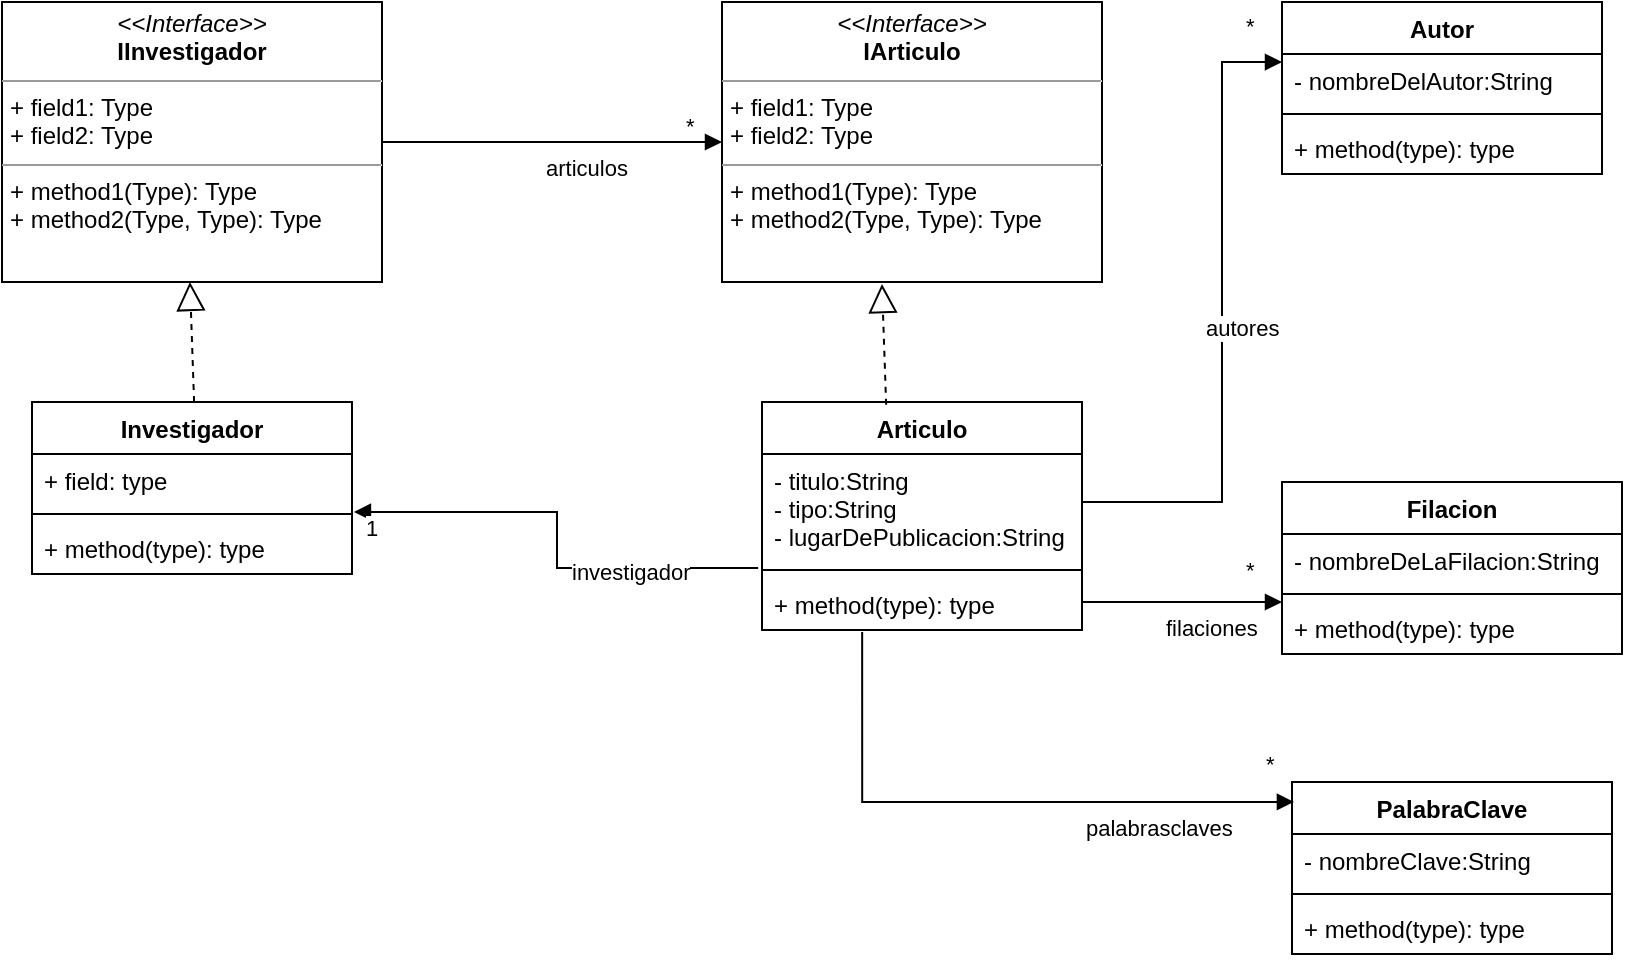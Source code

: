<mxfile version="20.5.1" type="github">
  <diagram id="C5RBs43oDa-KdzZeNtuy" name="Page-1">
    <mxGraphModel dx="868" dy="450" grid="1" gridSize="10" guides="1" tooltips="1" connect="1" arrows="1" fold="1" page="1" pageScale="1" pageWidth="827" pageHeight="1169" math="0" shadow="0">
      <root>
        <mxCell id="WIyWlLk6GJQsqaUBKTNV-0" />
        <mxCell id="WIyWlLk6GJQsqaUBKTNV-1" parent="WIyWlLk6GJQsqaUBKTNV-0" />
        <mxCell id="X21HdPi5UFmqi_G0laHA-0" value="&lt;p style=&quot;margin:0px;margin-top:4px;text-align:center;&quot;&gt;&lt;i&gt;&amp;lt;&amp;lt;Interface&amp;gt;&amp;gt;&lt;/i&gt;&lt;br&gt;&lt;b&gt;IInvestigador&lt;/b&gt;&lt;/p&gt;&lt;hr size=&quot;1&quot;&gt;&lt;p style=&quot;margin:0px;margin-left:4px;&quot;&gt;+ field1: Type&lt;br&gt;+ field2: Type&lt;/p&gt;&lt;hr size=&quot;1&quot;&gt;&lt;p style=&quot;margin:0px;margin-left:4px;&quot;&gt;+ method1(Type): Type&lt;br&gt;+ method2(Type, Type): Type&lt;/p&gt;" style="verticalAlign=top;align=left;overflow=fill;fontSize=12;fontFamily=Helvetica;html=1;" vertex="1" parent="WIyWlLk6GJQsqaUBKTNV-1">
          <mxGeometry x="80" y="160" width="190" height="140" as="geometry" />
        </mxCell>
        <mxCell id="X21HdPi5UFmqi_G0laHA-1" value="&lt;p style=&quot;margin:0px;margin-top:4px;text-align:center;&quot;&gt;&lt;i&gt;&amp;lt;&amp;lt;Interface&amp;gt;&amp;gt;&lt;/i&gt;&lt;br&gt;&lt;b&gt;IArticulo&lt;/b&gt;&lt;/p&gt;&lt;hr size=&quot;1&quot;&gt;&lt;p style=&quot;margin:0px;margin-left:4px;&quot;&gt;+ field1: Type&lt;br&gt;+ field2: Type&lt;/p&gt;&lt;hr size=&quot;1&quot;&gt;&lt;p style=&quot;margin:0px;margin-left:4px;&quot;&gt;+ method1(Type): Type&lt;br&gt;+ method2(Type, Type): Type&lt;/p&gt;" style="verticalAlign=top;align=left;overflow=fill;fontSize=12;fontFamily=Helvetica;html=1;" vertex="1" parent="WIyWlLk6GJQsqaUBKTNV-1">
          <mxGeometry x="440" y="160" width="190" height="140" as="geometry" />
        </mxCell>
        <mxCell id="X21HdPi5UFmqi_G0laHA-2" value="articulos" style="endArrow=block;endFill=1;html=1;edgeStyle=orthogonalEdgeStyle;align=left;verticalAlign=top;rounded=0;entryX=0;entryY=0.5;entryDx=0;entryDy=0;exitX=1;exitY=0.5;exitDx=0;exitDy=0;" edge="1" parent="WIyWlLk6GJQsqaUBKTNV-1" source="X21HdPi5UFmqi_G0laHA-0" target="X21HdPi5UFmqi_G0laHA-1">
          <mxGeometry x="-0.059" relative="1" as="geometry">
            <mxPoint x="290" y="229.5" as="sourcePoint" />
            <mxPoint x="450" y="229.5" as="targetPoint" />
            <mxPoint as="offset" />
          </mxGeometry>
        </mxCell>
        <mxCell id="X21HdPi5UFmqi_G0laHA-3" value="*" style="edgeLabel;resizable=0;html=1;align=left;verticalAlign=bottom;" connectable="0" vertex="1" parent="X21HdPi5UFmqi_G0laHA-2">
          <mxGeometry x="-1" relative="1" as="geometry">
            <mxPoint x="150" as="offset" />
          </mxGeometry>
        </mxCell>
        <mxCell id="X21HdPi5UFmqi_G0laHA-4" value="Articulo" style="swimlane;fontStyle=1;align=center;verticalAlign=top;childLayout=stackLayout;horizontal=1;startSize=26;horizontalStack=0;resizeParent=1;resizeParentMax=0;resizeLast=0;collapsible=1;marginBottom=0;" vertex="1" parent="WIyWlLk6GJQsqaUBKTNV-1">
          <mxGeometry x="460" y="360" width="160" height="114" as="geometry" />
        </mxCell>
        <mxCell id="X21HdPi5UFmqi_G0laHA-5" value="- titulo:String&#xa;- tipo:String&#xa;- lugarDePublicacion:String&#xa;" style="text;strokeColor=none;fillColor=none;align=left;verticalAlign=top;spacingLeft=4;spacingRight=4;overflow=hidden;rotatable=0;points=[[0,0.5],[1,0.5]];portConstraint=eastwest;" vertex="1" parent="X21HdPi5UFmqi_G0laHA-4">
          <mxGeometry y="26" width="160" height="54" as="geometry" />
        </mxCell>
        <mxCell id="X21HdPi5UFmqi_G0laHA-6" value="" style="line;strokeWidth=1;fillColor=none;align=left;verticalAlign=middle;spacingTop=-1;spacingLeft=3;spacingRight=3;rotatable=0;labelPosition=right;points=[];portConstraint=eastwest;strokeColor=inherit;" vertex="1" parent="X21HdPi5UFmqi_G0laHA-4">
          <mxGeometry y="80" width="160" height="8" as="geometry" />
        </mxCell>
        <mxCell id="X21HdPi5UFmqi_G0laHA-7" value="+ method(type): type" style="text;strokeColor=none;fillColor=none;align=left;verticalAlign=top;spacingLeft=4;spacingRight=4;overflow=hidden;rotatable=0;points=[[0,0.5],[1,0.5]];portConstraint=eastwest;" vertex="1" parent="X21HdPi5UFmqi_G0laHA-4">
          <mxGeometry y="88" width="160" height="26" as="geometry" />
        </mxCell>
        <mxCell id="X21HdPi5UFmqi_G0laHA-8" value="" style="endArrow=block;dashed=1;endFill=0;endSize=12;html=1;rounded=0;entryX=0.421;entryY=1.007;entryDx=0;entryDy=0;entryPerimeter=0;exitX=0.388;exitY=0.012;exitDx=0;exitDy=0;exitPerimeter=0;" edge="1" parent="WIyWlLk6GJQsqaUBKTNV-1" source="X21HdPi5UFmqi_G0laHA-4" target="X21HdPi5UFmqi_G0laHA-1">
          <mxGeometry width="160" relative="1" as="geometry">
            <mxPoint x="535" y="350" as="sourcePoint" />
            <mxPoint x="490" y="380" as="targetPoint" />
            <Array as="points" />
          </mxGeometry>
        </mxCell>
        <mxCell id="X21HdPi5UFmqi_G0laHA-9" value="Investigador" style="swimlane;fontStyle=1;align=center;verticalAlign=top;childLayout=stackLayout;horizontal=1;startSize=26;horizontalStack=0;resizeParent=1;resizeParentMax=0;resizeLast=0;collapsible=1;marginBottom=0;" vertex="1" parent="WIyWlLk6GJQsqaUBKTNV-1">
          <mxGeometry x="95" y="360" width="160" height="86" as="geometry" />
        </mxCell>
        <mxCell id="X21HdPi5UFmqi_G0laHA-10" value="+ field: type" style="text;strokeColor=none;fillColor=none;align=left;verticalAlign=top;spacingLeft=4;spacingRight=4;overflow=hidden;rotatable=0;points=[[0,0.5],[1,0.5]];portConstraint=eastwest;" vertex="1" parent="X21HdPi5UFmqi_G0laHA-9">
          <mxGeometry y="26" width="160" height="26" as="geometry" />
        </mxCell>
        <mxCell id="X21HdPi5UFmqi_G0laHA-11" value="" style="line;strokeWidth=1;fillColor=none;align=left;verticalAlign=middle;spacingTop=-1;spacingLeft=3;spacingRight=3;rotatable=0;labelPosition=right;points=[];portConstraint=eastwest;strokeColor=inherit;" vertex="1" parent="X21HdPi5UFmqi_G0laHA-9">
          <mxGeometry y="52" width="160" height="8" as="geometry" />
        </mxCell>
        <mxCell id="X21HdPi5UFmqi_G0laHA-12" value="+ method(type): type" style="text;strokeColor=none;fillColor=none;align=left;verticalAlign=top;spacingLeft=4;spacingRight=4;overflow=hidden;rotatable=0;points=[[0,0.5],[1,0.5]];portConstraint=eastwest;" vertex="1" parent="X21HdPi5UFmqi_G0laHA-9">
          <mxGeometry y="60" width="160" height="26" as="geometry" />
        </mxCell>
        <mxCell id="X21HdPi5UFmqi_G0laHA-14" value="" style="endArrow=block;dashed=1;endFill=0;endSize=12;html=1;rounded=0;entryX=0.421;entryY=1.007;entryDx=0;entryDy=0;entryPerimeter=0;exitX=0.388;exitY=0.012;exitDx=0;exitDy=0;exitPerimeter=0;" edge="1" parent="WIyWlLk6GJQsqaUBKTNV-1">
          <mxGeometry width="160" relative="1" as="geometry">
            <mxPoint x="176.05" y="360.002" as="sourcePoint" />
            <mxPoint x="173.96" y="299.95" as="targetPoint" />
            <Array as="points" />
          </mxGeometry>
        </mxCell>
        <mxCell id="X21HdPi5UFmqi_G0laHA-15" value="investigador" style="endArrow=block;endFill=1;html=1;edgeStyle=orthogonalEdgeStyle;align=left;verticalAlign=top;rounded=0;entryX=1.006;entryY=1.115;entryDx=0;entryDy=0;entryPerimeter=0;exitX=-0.012;exitY=-0.192;exitDx=0;exitDy=0;exitPerimeter=0;" edge="1" parent="WIyWlLk6GJQsqaUBKTNV-1" source="X21HdPi5UFmqi_G0laHA-7" target="X21HdPi5UFmqi_G0laHA-10">
          <mxGeometry x="-0.029" y="-5" relative="1" as="geometry">
            <mxPoint x="450" y="480" as="sourcePoint" />
            <mxPoint x="300" y="460" as="targetPoint" />
            <Array as="points" />
            <mxPoint as="offset" />
          </mxGeometry>
        </mxCell>
        <mxCell id="X21HdPi5UFmqi_G0laHA-16" value="1" style="edgeLabel;resizable=0;html=1;align=left;verticalAlign=bottom;" connectable="0" vertex="1" parent="X21HdPi5UFmqi_G0laHA-15">
          <mxGeometry x="-1" relative="1" as="geometry">
            <mxPoint x="-198" y="-12" as="offset" />
          </mxGeometry>
        </mxCell>
        <mxCell id="X21HdPi5UFmqi_G0laHA-18" value="Autor" style="swimlane;fontStyle=1;align=center;verticalAlign=top;childLayout=stackLayout;horizontal=1;startSize=26;horizontalStack=0;resizeParent=1;resizeParentMax=0;resizeLast=0;collapsible=1;marginBottom=0;" vertex="1" parent="WIyWlLk6GJQsqaUBKTNV-1">
          <mxGeometry x="720" y="160" width="160" height="86" as="geometry" />
        </mxCell>
        <mxCell id="X21HdPi5UFmqi_G0laHA-19" value="- nombreDelAutor:String&#xa;" style="text;strokeColor=none;fillColor=none;align=left;verticalAlign=top;spacingLeft=4;spacingRight=4;overflow=hidden;rotatable=0;points=[[0,0.5],[1,0.5]];portConstraint=eastwest;" vertex="1" parent="X21HdPi5UFmqi_G0laHA-18">
          <mxGeometry y="26" width="160" height="26" as="geometry" />
        </mxCell>
        <mxCell id="X21HdPi5UFmqi_G0laHA-20" value="" style="line;strokeWidth=1;fillColor=none;align=left;verticalAlign=middle;spacingTop=-1;spacingLeft=3;spacingRight=3;rotatable=0;labelPosition=right;points=[];portConstraint=eastwest;strokeColor=inherit;" vertex="1" parent="X21HdPi5UFmqi_G0laHA-18">
          <mxGeometry y="52" width="160" height="8" as="geometry" />
        </mxCell>
        <mxCell id="X21HdPi5UFmqi_G0laHA-21" value="+ method(type): type" style="text;strokeColor=none;fillColor=none;align=left;verticalAlign=top;spacingLeft=4;spacingRight=4;overflow=hidden;rotatable=0;points=[[0,0.5],[1,0.5]];portConstraint=eastwest;" vertex="1" parent="X21HdPi5UFmqi_G0laHA-18">
          <mxGeometry y="60" width="160" height="26" as="geometry" />
        </mxCell>
        <mxCell id="X21HdPi5UFmqi_G0laHA-22" value="autores" style="endArrow=block;endFill=1;html=1;edgeStyle=orthogonalEdgeStyle;align=left;verticalAlign=top;rounded=0;entryX=0;entryY=0.154;entryDx=0;entryDy=0;entryPerimeter=0;" edge="1" parent="WIyWlLk6GJQsqaUBKTNV-1" target="X21HdPi5UFmqi_G0laHA-19">
          <mxGeometry x="0.062" y="10" relative="1" as="geometry">
            <mxPoint x="620" y="410" as="sourcePoint" />
            <mxPoint x="680" y="190" as="targetPoint" />
            <Array as="points">
              <mxPoint x="690" y="410" />
              <mxPoint x="690" y="190" />
            </Array>
            <mxPoint as="offset" />
          </mxGeometry>
        </mxCell>
        <mxCell id="X21HdPi5UFmqi_G0laHA-23" value="*" style="edgeLabel;resizable=0;html=1;align=left;verticalAlign=bottom;" connectable="0" vertex="1" parent="X21HdPi5UFmqi_G0laHA-22">
          <mxGeometry x="-1" relative="1" as="geometry">
            <mxPoint x="80" y="-230" as="offset" />
          </mxGeometry>
        </mxCell>
        <mxCell id="X21HdPi5UFmqi_G0laHA-24" value="Filacion" style="swimlane;fontStyle=1;align=center;verticalAlign=top;childLayout=stackLayout;horizontal=1;startSize=26;horizontalStack=0;resizeParent=1;resizeParentMax=0;resizeLast=0;collapsible=1;marginBottom=0;" vertex="1" parent="WIyWlLk6GJQsqaUBKTNV-1">
          <mxGeometry x="720" y="400" width="170" height="86" as="geometry" />
        </mxCell>
        <mxCell id="X21HdPi5UFmqi_G0laHA-25" value="- nombreDeLaFilacion:String" style="text;strokeColor=none;fillColor=none;align=left;verticalAlign=top;spacingLeft=4;spacingRight=4;overflow=hidden;rotatable=0;points=[[0,0.5],[1,0.5]];portConstraint=eastwest;" vertex="1" parent="X21HdPi5UFmqi_G0laHA-24">
          <mxGeometry y="26" width="170" height="26" as="geometry" />
        </mxCell>
        <mxCell id="X21HdPi5UFmqi_G0laHA-26" value="" style="line;strokeWidth=1;fillColor=none;align=left;verticalAlign=middle;spacingTop=-1;spacingLeft=3;spacingRight=3;rotatable=0;labelPosition=right;points=[];portConstraint=eastwest;strokeColor=inherit;" vertex="1" parent="X21HdPi5UFmqi_G0laHA-24">
          <mxGeometry y="52" width="170" height="8" as="geometry" />
        </mxCell>
        <mxCell id="X21HdPi5UFmqi_G0laHA-27" value="+ method(type): type" style="text;strokeColor=none;fillColor=none;align=left;verticalAlign=top;spacingLeft=4;spacingRight=4;overflow=hidden;rotatable=0;points=[[0,0.5],[1,0.5]];portConstraint=eastwest;" vertex="1" parent="X21HdPi5UFmqi_G0laHA-24">
          <mxGeometry y="60" width="170" height="26" as="geometry" />
        </mxCell>
        <mxCell id="X21HdPi5UFmqi_G0laHA-28" value="filaciones" style="endArrow=block;endFill=1;html=1;edgeStyle=orthogonalEdgeStyle;align=left;verticalAlign=top;rounded=0;" edge="1" parent="WIyWlLk6GJQsqaUBKTNV-1">
          <mxGeometry x="-0.2" relative="1" as="geometry">
            <mxPoint x="620" y="460" as="sourcePoint" />
            <mxPoint x="720" y="460" as="targetPoint" />
            <Array as="points">
              <mxPoint x="680" y="460" />
              <mxPoint x="680" y="460" />
            </Array>
            <mxPoint as="offset" />
          </mxGeometry>
        </mxCell>
        <mxCell id="X21HdPi5UFmqi_G0laHA-29" value="*" style="edgeLabel;resizable=0;html=1;align=left;verticalAlign=bottom;" connectable="0" vertex="1" parent="X21HdPi5UFmqi_G0laHA-28">
          <mxGeometry x="-1" relative="1" as="geometry">
            <mxPoint x="80" y="-8" as="offset" />
          </mxGeometry>
        </mxCell>
        <mxCell id="X21HdPi5UFmqi_G0laHA-31" value="PalabraClave" style="swimlane;fontStyle=1;align=center;verticalAlign=top;childLayout=stackLayout;horizontal=1;startSize=26;horizontalStack=0;resizeParent=1;resizeParentMax=0;resizeLast=0;collapsible=1;marginBottom=0;" vertex="1" parent="WIyWlLk6GJQsqaUBKTNV-1">
          <mxGeometry x="725" y="550" width="160" height="86" as="geometry" />
        </mxCell>
        <mxCell id="X21HdPi5UFmqi_G0laHA-32" value="- nombreClave:String" style="text;strokeColor=none;fillColor=none;align=left;verticalAlign=top;spacingLeft=4;spacingRight=4;overflow=hidden;rotatable=0;points=[[0,0.5],[1,0.5]];portConstraint=eastwest;" vertex="1" parent="X21HdPi5UFmqi_G0laHA-31">
          <mxGeometry y="26" width="160" height="26" as="geometry" />
        </mxCell>
        <mxCell id="X21HdPi5UFmqi_G0laHA-33" value="" style="line;strokeWidth=1;fillColor=none;align=left;verticalAlign=middle;spacingTop=-1;spacingLeft=3;spacingRight=3;rotatable=0;labelPosition=right;points=[];portConstraint=eastwest;strokeColor=inherit;" vertex="1" parent="X21HdPi5UFmqi_G0laHA-31">
          <mxGeometry y="52" width="160" height="8" as="geometry" />
        </mxCell>
        <mxCell id="X21HdPi5UFmqi_G0laHA-34" value="+ method(type): type" style="text;strokeColor=none;fillColor=none;align=left;verticalAlign=top;spacingLeft=4;spacingRight=4;overflow=hidden;rotatable=0;points=[[0,0.5],[1,0.5]];portConstraint=eastwest;" vertex="1" parent="X21HdPi5UFmqi_G0laHA-31">
          <mxGeometry y="60" width="160" height="26" as="geometry" />
        </mxCell>
        <mxCell id="X21HdPi5UFmqi_G0laHA-35" value="palabrasclaves" style="endArrow=block;endFill=1;html=1;edgeStyle=orthogonalEdgeStyle;align=left;verticalAlign=top;rounded=0;entryX=0.006;entryY=0.116;entryDx=0;entryDy=0;entryPerimeter=0;exitX=0.313;exitY=1.038;exitDx=0;exitDy=0;exitPerimeter=0;" edge="1" parent="WIyWlLk6GJQsqaUBKTNV-1" source="X21HdPi5UFmqi_G0laHA-7" target="X21HdPi5UFmqi_G0laHA-31">
          <mxGeometry x="0.296" relative="1" as="geometry">
            <mxPoint x="510" y="490" as="sourcePoint" />
            <mxPoint x="695" y="602.5" as="targetPoint" />
            <Array as="points">
              <mxPoint x="510" y="560" />
            </Array>
            <mxPoint as="offset" />
          </mxGeometry>
        </mxCell>
        <mxCell id="X21HdPi5UFmqi_G0laHA-36" value="*" style="edgeLabel;resizable=0;html=1;align=left;verticalAlign=bottom;" connectable="0" vertex="1" parent="X21HdPi5UFmqi_G0laHA-35">
          <mxGeometry x="-1" relative="1" as="geometry">
            <mxPoint x="200" y="75" as="offset" />
          </mxGeometry>
        </mxCell>
      </root>
    </mxGraphModel>
  </diagram>
</mxfile>
